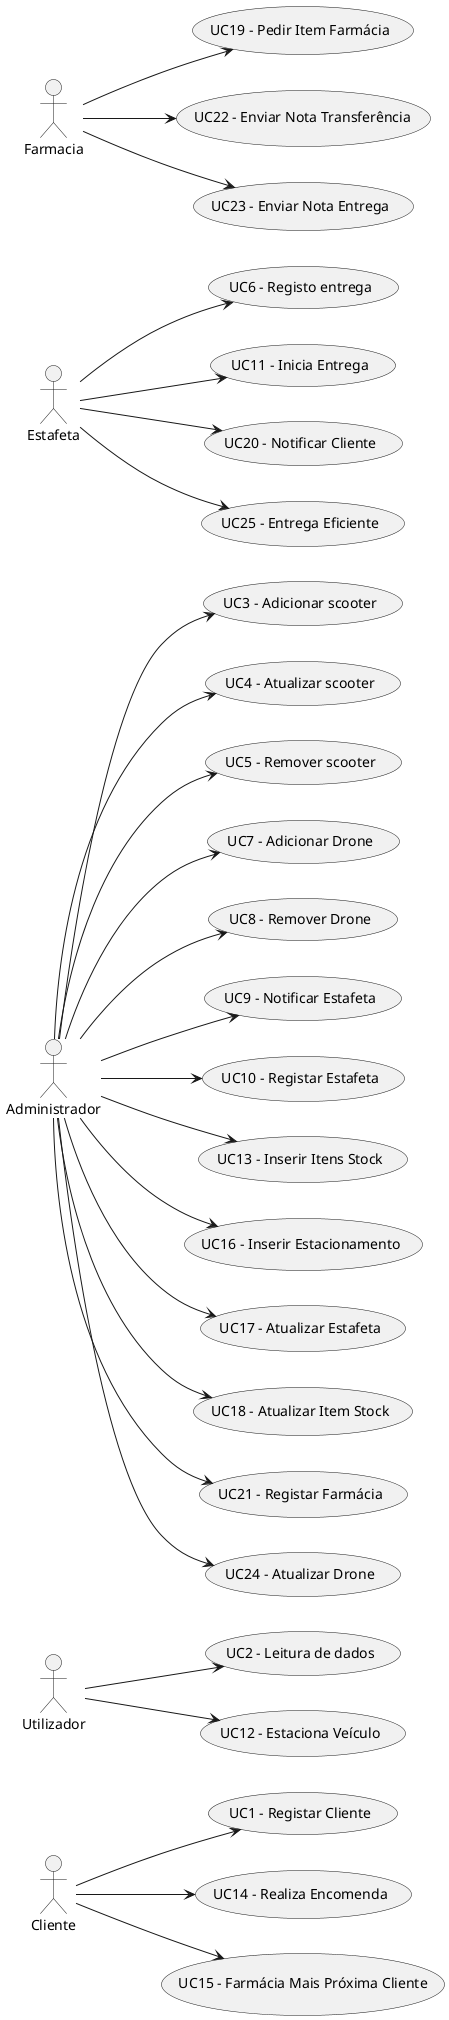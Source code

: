 @startuml

usecase UC1 as "UC1 - Registar Cliente"
usecase UC2 as "UC2 - Leitura de dados"
usecase UC3 as "UC3 - Adicionar scooter"
usecase UC4 as "UC4 - Atualizar scooter"
usecase UC5 as "UC5 - Remover scooter"
usecase UC6 as "UC6 - Registo entrega"

usecase UC7 as "UC7 - Adicionar Drone"
usecase UC8 as "UC8 - Remover Drone"
usecase UC9 as "UC9 - Notificar Estafeta"
usecase UC10 as "UC10 - Registar Estafeta"

usecase UC11 as "UC11 - Inicia Entrega"
usecase UC12 as "UC12 - Estaciona Veículo"
usecase UC13 as "UC13 - Inserir Itens Stock"
usecase UC14 as "UC14 - Realiza Encomenda"

usecase UC15 as "UC15 - Farmácia Mais Próxima Cliente"
usecase UC16 as "UC16 - Inserir Estacionamento"
usecase UC17 as "UC17 - Atualizar Estafeta"
usecase UC18 as "UC18 - Atualizar Item Stock"

usecase UC19 as "UC19 - Pedir Item Farmácia"
usecase UC20 as "UC20 - Notificar Cliente"
usecase UC21 as "UC21 - Registar Farmácia"
usecase UC22 as "UC22 - Enviar Nota Transferência"

usecase UC23 as "UC23 - Enviar Nota Entrega"
usecase UC24 as "UC24 - Atualizar Drone"
usecase UC25 as "UC25 - Entrega Eficiente"

actor "Cliente" as CLI
actor "Administrador" as ADM
actor "Farmacia" as FAR
actor "Estafeta" as EST
actor "Utilizador" as UNR

left to right direction

CLI -->(UC1)
CLI -->(UC14)
CLI -->(UC15)

UNR -->(UC2)
UNR -->(UC12)

ADM -->(UC3)
ADM -->(UC4)
ADM -->(UC5)
ADM --> (UC7)
ADM --> (UC8)
ADM --> (UC9)
ADM --> (UC10)
ADM --> (UC13)
ADM -->(UC16)
ADM -->(UC17)
ADM -->(UC18)
ADM -->(UC21)
ADM -->(UC24)

FAR --> (UC19)
FAR -->(UC22)
FAR -->(UC23)

EST -->(UC6)
EST --> (UC11)
EST --> (UC20)
EST --> (UC25)

@enduml